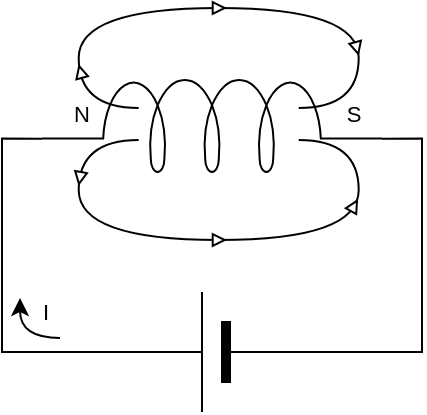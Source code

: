 <mxfile version="28.2.8">
  <diagram name="Page-1" id="KrV62NsMxbxOYL2rbyKl">
    <mxGraphModel dx="345" dy="437" grid="1" gridSize="10" guides="1" tooltips="1" connect="1" arrows="1" fold="1" page="1" pageScale="1" pageWidth="827" pageHeight="1169" math="0" shadow="0">
      <root>
        <mxCell id="0" />
        <mxCell id="1" parent="0" />
        <mxCell id="RTrYkmxH6ciXYYABdN9L-1" value="" style="pointerEvents=1;verticalLabelPosition=bottom;shadow=0;dashed=0;align=center;html=1;verticalAlign=top;shape=mxgraph.electrical.inductors.inductor_5;" vertex="1" parent="1">
          <mxGeometry x="155" y="133" width="170" height="47" as="geometry" />
        </mxCell>
        <mxCell id="RTrYkmxH6ciXYYABdN9L-2" value="" style="verticalLabelPosition=bottom;shadow=0;dashed=0;align=center;fillColor=strokeColor;html=1;verticalAlign=top;strokeWidth=1;shape=mxgraph.electrical.miscellaneous.monocell_battery;rotation=-180;" vertex="1" parent="1">
          <mxGeometry x="190" y="240" width="100" height="60" as="geometry" />
        </mxCell>
        <mxCell id="RTrYkmxH6ciXYYABdN9L-21" value="" style="group" vertex="1" connectable="0" parent="1">
          <mxGeometry x="170.676" y="95" width="145.348" height="53" as="geometry" />
        </mxCell>
        <mxCell id="RTrYkmxH6ciXYYABdN9L-7" value="" style="curved=1;endArrow=none;html=1;rounded=0;strokeColor=default;align=center;verticalAlign=middle;fontFamily=Helvetica;fontSize=11;fontColor=default;labelBackgroundColor=default;edgeStyle=orthogonalEdgeStyle;endFill=0;" edge="1" parent="RTrYkmxH6ciXYYABdN9L-21">
          <mxGeometry width="50" height="50" relative="1" as="geometry">
            <mxPoint x="32.674" y="53" as="sourcePoint" />
            <mxPoint x="112.674" y="53" as="targetPoint" />
            <Array as="points">
              <mxPoint x="2.674" y="53" />
              <mxPoint x="2.674" y="3" />
              <mxPoint x="142.674" y="3" />
              <mxPoint x="142.674" y="53" />
            </Array>
          </mxGeometry>
        </mxCell>
        <mxCell id="RTrYkmxH6ciXYYABdN9L-13" value="" style="html=1;shadow=0;dashed=0;align=center;verticalAlign=middle;shape=mxgraph.arrows2.arrow;dy=0.99;dx=10;notch=0;fontFamily=Helvetica;fontSize=11;fontColor=default;labelBackgroundColor=default;gradientColor=none;fillColor=light-dark(#FFFFFF,#FFFFFF);" vertex="1" parent="RTrYkmxH6ciXYYABdN9L-21">
          <mxGeometry x="69.674" width="6" height="6" as="geometry" />
        </mxCell>
        <mxCell id="RTrYkmxH6ciXYYABdN9L-14" value="" style="html=1;shadow=0;dashed=0;align=center;verticalAlign=middle;shape=mxgraph.arrows2.arrow;dy=0.99;dx=10;notch=0;fontFamily=Helvetica;fontSize=11;fontColor=default;labelBackgroundColor=default;gradientColor=none;fillColor=light-dark(#FFFFFF,#FFFFFF);rotation=-105;" vertex="1" parent="RTrYkmxH6ciXYYABdN9L-21">
          <mxGeometry x="0.674" y="32" width="6" height="6" as="geometry" />
        </mxCell>
        <mxCell id="RTrYkmxH6ciXYYABdN9L-15" value="" style="html=1;shadow=0;dashed=0;align=center;verticalAlign=middle;shape=mxgraph.arrows2.arrow;dy=0.99;dx=10;notch=0;fontFamily=Helvetica;fontSize=11;fontColor=default;labelBackgroundColor=default;gradientColor=none;fillColor=light-dark(#FFFFFF,#FFFFFF);rotation=75;" vertex="1" parent="RTrYkmxH6ciXYYABdN9L-21">
          <mxGeometry x="138.674" y="20" width="6" height="6" as="geometry" />
        </mxCell>
        <mxCell id="RTrYkmxH6ciXYYABdN9L-22" value="N" style="text;html=1;whiteSpace=wrap;strokeColor=none;fillColor=none;align=center;verticalAlign=middle;rounded=0;fontFamily=Helvetica;fontSize=11;fontColor=default;labelBackgroundColor=default;" vertex="1" parent="1">
          <mxGeometry x="162" y="141" width="26" height="19" as="geometry" />
        </mxCell>
        <mxCell id="RTrYkmxH6ciXYYABdN9L-23" value="S" style="text;html=1;whiteSpace=wrap;strokeColor=none;fillColor=none;align=center;verticalAlign=middle;rounded=0;fontFamily=Helvetica;fontSize=11;fontColor=default;labelBackgroundColor=default;" vertex="1" parent="1">
          <mxGeometry x="298" y="141" width="26" height="19" as="geometry" />
        </mxCell>
        <mxCell id="RTrYkmxH6ciXYYABdN9L-16" value="" style="curved=1;endArrow=none;html=1;rounded=0;strokeColor=default;align=center;verticalAlign=middle;fontFamily=Helvetica;fontSize=11;fontColor=default;labelBackgroundColor=default;edgeStyle=orthogonalEdgeStyle;endFill=0;" edge="1" parent="1">
          <mxGeometry width="50" height="50" relative="1" as="geometry">
            <mxPoint x="203.354" y="164" as="sourcePoint" />
            <mxPoint x="283.354" y="164" as="targetPoint" />
            <Array as="points">
              <mxPoint x="173.354" y="164" />
              <mxPoint x="173.354" y="214" />
              <mxPoint x="313.354" y="214" />
              <mxPoint x="313.354" y="164" />
            </Array>
          </mxGeometry>
        </mxCell>
        <mxCell id="RTrYkmxH6ciXYYABdN9L-17" value="" style="html=1;shadow=0;dashed=0;align=center;verticalAlign=middle;shape=mxgraph.arrows2.arrow;dy=0.99;dx=10;notch=0;fontFamily=Helvetica;fontSize=11;fontColor=default;labelBackgroundColor=default;gradientColor=none;fillColor=light-dark(#FFFFFF,#FFFFFF);" vertex="1" parent="1">
          <mxGeometry x="240.354" y="211" width="6" height="6" as="geometry" />
        </mxCell>
        <mxCell id="RTrYkmxH6ciXYYABdN9L-18" value="" style="html=1;shadow=0;dashed=0;align=center;verticalAlign=middle;shape=mxgraph.arrows2.arrow;dy=0.99;dx=10;notch=0;fontFamily=Helvetica;fontSize=11;fontColor=default;labelBackgroundColor=default;gradientColor=none;fillColor=light-dark(#FFFFFF,#FFFFFF);rotation=100;" vertex="1" parent="1">
          <mxGeometry x="171.004" y="180" width="6" height="6" as="geometry" />
        </mxCell>
        <mxCell id="RTrYkmxH6ciXYYABdN9L-19" value="" style="html=1;shadow=0;dashed=0;align=center;verticalAlign=middle;shape=mxgraph.arrows2.arrow;dy=0.99;dx=10;notch=0;fontFamily=Helvetica;fontSize=11;fontColor=default;labelBackgroundColor=default;gradientColor=none;fillColor=light-dark(#FFFFFF,#FFFFFF);rotation=-60;" vertex="1" parent="1">
          <mxGeometry x="308.004" y="194" width="6" height="6" as="geometry" />
        </mxCell>
        <mxCell id="RTrYkmxH6ciXYYABdN9L-24" style="edgeStyle=orthogonalEdgeStyle;shape=connector;rounded=0;orthogonalLoop=1;jettySize=auto;html=1;exitX=1;exitY=0.645;exitDx=0;exitDy=0;exitPerimeter=0;entryX=0;entryY=0.5;entryDx=0;entryDy=0;entryPerimeter=0;strokeColor=default;align=center;verticalAlign=middle;fontFamily=Helvetica;fontSize=11;fontColor=default;labelBackgroundColor=default;endArrow=none;endFill=0;" edge="1" parent="1" source="RTrYkmxH6ciXYYABdN9L-1" target="RTrYkmxH6ciXYYABdN9L-2">
          <mxGeometry relative="1" as="geometry" />
        </mxCell>
        <mxCell id="RTrYkmxH6ciXYYABdN9L-25" style="edgeStyle=orthogonalEdgeStyle;shape=connector;rounded=0;orthogonalLoop=1;jettySize=auto;html=1;exitX=0;exitY=0.645;exitDx=0;exitDy=0;exitPerimeter=0;entryX=1;entryY=0.5;entryDx=0;entryDy=0;entryPerimeter=0;strokeColor=default;align=center;verticalAlign=middle;fontFamily=Helvetica;fontSize=11;fontColor=default;labelBackgroundColor=default;endArrow=none;endFill=0;" edge="1" parent="1" source="RTrYkmxH6ciXYYABdN9L-1" target="RTrYkmxH6ciXYYABdN9L-2">
          <mxGeometry relative="1" as="geometry" />
        </mxCell>
        <mxCell id="RTrYkmxH6ciXYYABdN9L-26" value="" style="curved=1;endArrow=classic;html=1;rounded=0;strokeColor=default;align=center;verticalAlign=middle;fontFamily=Helvetica;fontSize=11;fontColor=default;labelBackgroundColor=default;edgeStyle=orthogonalEdgeStyle;" edge="1" parent="1">
          <mxGeometry width="50" height="50" relative="1" as="geometry">
            <mxPoint x="164" y="263" as="sourcePoint" />
            <mxPoint x="144.008" y="243" as="targetPoint" />
            <Array as="points">
              <mxPoint x="144" y="263" />
            </Array>
          </mxGeometry>
        </mxCell>
        <mxCell id="RTrYkmxH6ciXYYABdN9L-27" value="I" style="text;html=1;whiteSpace=wrap;strokeColor=none;fillColor=none;align=center;verticalAlign=middle;rounded=0;fontFamily=Helvetica;fontSize=11;fontColor=default;labelBackgroundColor=default;" vertex="1" parent="1">
          <mxGeometry x="152" y="240" width="10" height="20" as="geometry" />
        </mxCell>
      </root>
    </mxGraphModel>
  </diagram>
</mxfile>
